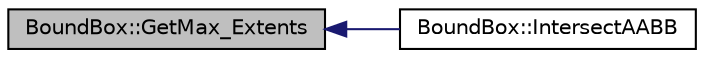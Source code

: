digraph "BoundBox::GetMax_Extents"
{
  edge [fontname="Helvetica",fontsize="10",labelfontname="Helvetica",labelfontsize="10"];
  node [fontname="Helvetica",fontsize="10",shape=record];
  rankdir="LR";
  Node1 [label="BoundBox::GetMax_Extents",height=0.2,width=0.4,color="black", fillcolor="grey75", style="filled", fontcolor="black"];
  Node1 -> Node2 [dir="back",color="midnightblue",fontsize="10",style="solid",fontname="Helvetica"];
  Node2 [label="BoundBox::IntersectAABB",height=0.2,width=0.4,color="black", fillcolor="white", style="filled",URL="$class_bound_box.html#ad1d249ab937cee6de313f1786f9d8b4f",tooltip="checks for collisions between 2 BoundBoxes "];
}
